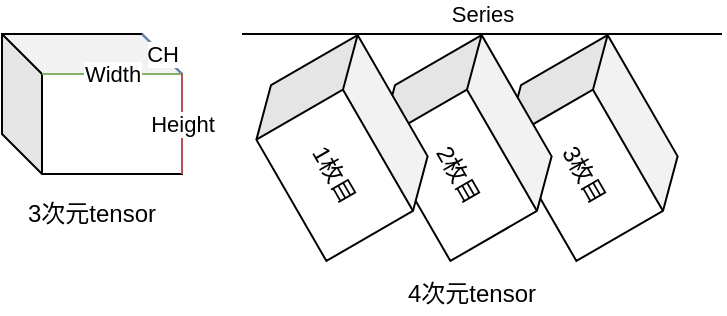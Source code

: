 <mxfile version="12.3.7" type="device" pages="1"><diagram id="5lQVCNDi-eiSorakpfvx" name="ページ1"><mxGraphModel dx="563" dy="337" grid="1" gridSize="10" guides="1" tooltips="1" connect="1" arrows="1" fold="1" page="1" pageScale="1" pageWidth="827" pageHeight="1169" math="0" shadow="0"><root><mxCell id="0"/><mxCell id="1" parent="0"/><mxCell id="dMHSCc5mpCBzBqXhJ7K3-17" value="3枚目" style="shape=cube;whiteSpace=wrap;html=1;boundedLbl=1;backgroundOutline=1;darkOpacity=0.05;darkOpacity2=0.1;rotation=60;" vertex="1" parent="1"><mxGeometry x="370" y="142" width="90" height="70" as="geometry"/></mxCell><mxCell id="dMHSCc5mpCBzBqXhJ7K3-10" value="" style="shape=cube;whiteSpace=wrap;html=1;boundedLbl=1;backgroundOutline=1;darkOpacity=0.05;darkOpacity2=0.1;" vertex="1" parent="1"><mxGeometry x="120" y="120" width="90" height="70" as="geometry"/></mxCell><mxCell id="dMHSCc5mpCBzBqXhJ7K3-8" value="Width" style="endArrow=none;html=1;fillColor=#d5e8d4;strokeColor=#82b366;" edge="1" parent="1"><mxGeometry width="50" height="50" relative="1" as="geometry"><mxPoint x="140" y="140" as="sourcePoint"/><mxPoint x="210" y="140" as="targetPoint"/></mxGeometry></mxCell><mxCell id="dMHSCc5mpCBzBqXhJ7K3-11" value="CH" style="endArrow=none;html=1;exitX=0;exitY=0;exitDx=70;exitDy=0;exitPerimeter=0;fillColor=#dae8fc;strokeColor=#6c8ebf;" edge="1" parent="1" source="dMHSCc5mpCBzBqXhJ7K3-10"><mxGeometry width="50" height="50" relative="1" as="geometry"><mxPoint x="270" y="160" as="sourcePoint"/><mxPoint x="210" y="140" as="targetPoint"/></mxGeometry></mxCell><mxCell id="dMHSCc5mpCBzBqXhJ7K3-12" value="Height" style="endArrow=none;html=1;entryX=1;entryY=1;entryDx=0;entryDy=0;entryPerimeter=0;fillColor=#f8cecc;strokeColor=#b85450;" edge="1" parent="1" target="dMHSCc5mpCBzBqXhJ7K3-10"><mxGeometry width="50" height="50" relative="1" as="geometry"><mxPoint x="210" y="140" as="sourcePoint"/><mxPoint x="290" y="140" as="targetPoint"/></mxGeometry></mxCell><mxCell id="dMHSCc5mpCBzBqXhJ7K3-13" value="3次元tensor" style="text;html=1;strokeColor=none;fillColor=none;align=center;verticalAlign=middle;whiteSpace=wrap;rounded=0;" vertex="1" parent="1"><mxGeometry x="120" y="200" width="90" height="20" as="geometry"/></mxCell><mxCell id="dMHSCc5mpCBzBqXhJ7K3-15" value="2枚目" style="shape=cube;whiteSpace=wrap;html=1;boundedLbl=1;backgroundOutline=1;darkOpacity=0.05;darkOpacity2=0.1;rotation=60;" vertex="1" parent="1"><mxGeometry x="307" y="142" width="90" height="70" as="geometry"/></mxCell><mxCell id="dMHSCc5mpCBzBqXhJ7K3-14" value="1枚目" style="shape=cube;whiteSpace=wrap;html=1;boundedLbl=1;backgroundOutline=1;darkOpacity=0.05;darkOpacity2=0.1;rotation=60;" vertex="1" parent="1"><mxGeometry x="245" y="142" width="90" height="70" as="geometry"/></mxCell><mxCell id="dMHSCc5mpCBzBqXhJ7K3-16" value="Series" style="endArrow=none;html=1;" edge="1" parent="1"><mxGeometry y="10" width="50" height="50" relative="1" as="geometry"><mxPoint x="240" y="120" as="sourcePoint"/><mxPoint x="480" y="120" as="targetPoint"/><mxPoint as="offset"/></mxGeometry></mxCell><mxCell id="dMHSCc5mpCBzBqXhJ7K3-18" value="4次元tensor" style="text;html=1;strokeColor=none;fillColor=none;align=center;verticalAlign=middle;whiteSpace=wrap;rounded=0;" vertex="1" parent="1"><mxGeometry x="310" y="240" width="90" height="20" as="geometry"/></mxCell></root></mxGraphModel></diagram></mxfile>
